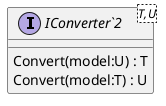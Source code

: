 @startuml
interface "IConverter`2"<T,U> {
    Convert(model:U) : T
    Convert(model:T) : U
}
@enduml
